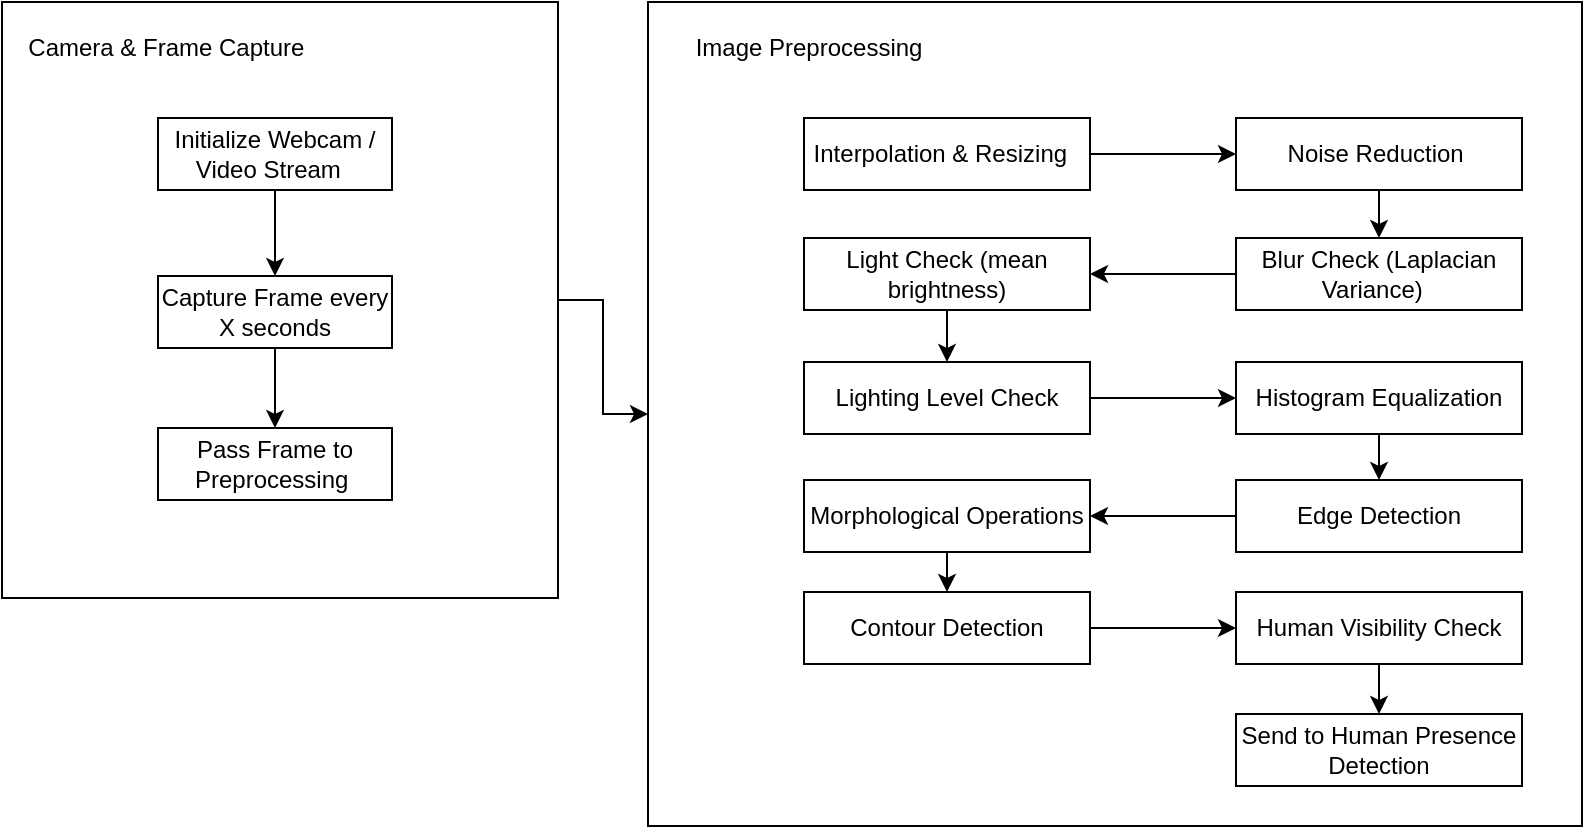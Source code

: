 <mxfile version="28.0.6">
  <diagram name="Page-1" id="HguNIeize-WPRjI2xNGm">
    <mxGraphModel dx="872" dy="477" grid="0" gridSize="10" guides="1" tooltips="1" connect="1" arrows="1" fold="1" page="1" pageScale="1" pageWidth="850" pageHeight="1100" background="none" math="0" shadow="0">
      <root>
        <mxCell id="0" />
        <mxCell id="1" parent="0" />
        <mxCell id="3s5L7GMu_WaEZB_TeZFo-48" value="" style="edgeStyle=orthogonalEdgeStyle;rounded=0;orthogonalLoop=1;jettySize=auto;html=1;" edge="1" parent="1" source="3s5L7GMu_WaEZB_TeZFo-9" target="3s5L7GMu_WaEZB_TeZFo-16">
          <mxGeometry relative="1" as="geometry" />
        </mxCell>
        <mxCell id="3s5L7GMu_WaEZB_TeZFo-9" value="" style="rounded=0;whiteSpace=wrap;html=1;" vertex="1" parent="1">
          <mxGeometry x="25" y="21" width="278" height="298" as="geometry" />
        </mxCell>
        <mxCell id="3s5L7GMu_WaEZB_TeZFo-10" value="&amp;nbsp;Camera &amp;amp; Frame Capture" style="text;html=1;align=center;verticalAlign=middle;resizable=0;points=[];autosize=1;strokeColor=none;fillColor=none;" vertex="1" parent="1">
          <mxGeometry x="25" y="31" width="159" height="26" as="geometry" />
        </mxCell>
        <mxCell id="3s5L7GMu_WaEZB_TeZFo-11" style="edgeStyle=orthogonalEdgeStyle;rounded=0;orthogonalLoop=1;jettySize=auto;html=1;exitX=0.5;exitY=1;exitDx=0;exitDy=0;" edge="1" parent="1" source="3s5L7GMu_WaEZB_TeZFo-12" target="3s5L7GMu_WaEZB_TeZFo-14">
          <mxGeometry relative="1" as="geometry" />
        </mxCell>
        <mxCell id="3s5L7GMu_WaEZB_TeZFo-12" value="Initialize Webcam / Video Stream&amp;nbsp;&amp;nbsp;" style="rounded=0;whiteSpace=wrap;html=1;" vertex="1" parent="1">
          <mxGeometry x="103" y="79" width="117" height="36" as="geometry" />
        </mxCell>
        <mxCell id="3s5L7GMu_WaEZB_TeZFo-13" style="edgeStyle=orthogonalEdgeStyle;rounded=0;orthogonalLoop=1;jettySize=auto;html=1;exitX=0.5;exitY=1;exitDx=0;exitDy=0;" edge="1" parent="1" source="3s5L7GMu_WaEZB_TeZFo-14" target="3s5L7GMu_WaEZB_TeZFo-15">
          <mxGeometry relative="1" as="geometry" />
        </mxCell>
        <mxCell id="3s5L7GMu_WaEZB_TeZFo-14" value="Capture Frame every X seconds" style="rounded=0;whiteSpace=wrap;html=1;" vertex="1" parent="1">
          <mxGeometry x="103" y="158" width="117" height="36" as="geometry" />
        </mxCell>
        <mxCell id="3s5L7GMu_WaEZB_TeZFo-15" value="Pass Frame to Preprocessing&amp;nbsp;" style="rounded=0;whiteSpace=wrap;html=1;" vertex="1" parent="1">
          <mxGeometry x="103" y="234" width="117" height="36" as="geometry" />
        </mxCell>
        <mxCell id="3s5L7GMu_WaEZB_TeZFo-16" value="" style="rounded=0;whiteSpace=wrap;html=1;" vertex="1" parent="1">
          <mxGeometry x="348" y="21" width="467" height="412" as="geometry" />
        </mxCell>
        <mxCell id="3s5L7GMu_WaEZB_TeZFo-17" value="Image Preprocessing" style="text;html=1;align=center;verticalAlign=middle;resizable=0;points=[];autosize=1;strokeColor=none;fillColor=none;" vertex="1" parent="1">
          <mxGeometry x="362" y="31" width="131" height="26" as="geometry" />
        </mxCell>
        <mxCell id="3s5L7GMu_WaEZB_TeZFo-35" value="" style="edgeStyle=orthogonalEdgeStyle;rounded=0;orthogonalLoop=1;jettySize=auto;html=1;" edge="1" parent="1" source="3s5L7GMu_WaEZB_TeZFo-19" target="3s5L7GMu_WaEZB_TeZFo-34">
          <mxGeometry relative="1" as="geometry" />
        </mxCell>
        <mxCell id="3s5L7GMu_WaEZB_TeZFo-19" value="Interpolation &amp;amp; Resizing&amp;nbsp;&amp;nbsp;" style="rounded=0;whiteSpace=wrap;html=1;" vertex="1" parent="1">
          <mxGeometry x="426" y="79" width="143" height="36" as="geometry" />
        </mxCell>
        <mxCell id="3s5L7GMu_WaEZB_TeZFo-39" style="edgeStyle=orthogonalEdgeStyle;rounded=0;orthogonalLoop=1;jettySize=auto;html=1;exitX=0.5;exitY=1;exitDx=0;exitDy=0;" edge="1" parent="1" source="3s5L7GMu_WaEZB_TeZFo-23" target="3s5L7GMu_WaEZB_TeZFo-24">
          <mxGeometry relative="1" as="geometry" />
        </mxCell>
        <mxCell id="3s5L7GMu_WaEZB_TeZFo-23" value="Light Check (mean brightness)" style="rounded=0;whiteSpace=wrap;html=1;" vertex="1" parent="1">
          <mxGeometry x="426" y="139" width="143" height="36" as="geometry" />
        </mxCell>
        <mxCell id="3s5L7GMu_WaEZB_TeZFo-40" value="" style="edgeStyle=orthogonalEdgeStyle;rounded=0;orthogonalLoop=1;jettySize=auto;html=1;" edge="1" parent="1" source="3s5L7GMu_WaEZB_TeZFo-24" target="3s5L7GMu_WaEZB_TeZFo-32">
          <mxGeometry relative="1" as="geometry" />
        </mxCell>
        <mxCell id="3s5L7GMu_WaEZB_TeZFo-24" value="Lighting Level Check" style="rounded=0;whiteSpace=wrap;html=1;" vertex="1" parent="1">
          <mxGeometry x="426" y="201" width="143" height="36" as="geometry" />
        </mxCell>
        <mxCell id="3s5L7GMu_WaEZB_TeZFo-45" style="edgeStyle=orthogonalEdgeStyle;rounded=0;orthogonalLoop=1;jettySize=auto;html=1;exitX=0.5;exitY=1;exitDx=0;exitDy=0;entryX=0.5;entryY=0;entryDx=0;entryDy=0;" edge="1" parent="1" source="3s5L7GMu_WaEZB_TeZFo-26" target="3s5L7GMu_WaEZB_TeZFo-27">
          <mxGeometry relative="1" as="geometry" />
        </mxCell>
        <mxCell id="3s5L7GMu_WaEZB_TeZFo-26" value="Morphological Operations" style="rounded=0;whiteSpace=wrap;html=1;" vertex="1" parent="1">
          <mxGeometry x="426" y="260" width="143" height="36" as="geometry" />
        </mxCell>
        <mxCell id="3s5L7GMu_WaEZB_TeZFo-46" style="edgeStyle=orthogonalEdgeStyle;rounded=0;orthogonalLoop=1;jettySize=auto;html=1;exitX=1;exitY=0.5;exitDx=0;exitDy=0;entryX=0;entryY=0.5;entryDx=0;entryDy=0;" edge="1" parent="1" source="3s5L7GMu_WaEZB_TeZFo-27" target="3s5L7GMu_WaEZB_TeZFo-30">
          <mxGeometry relative="1" as="geometry" />
        </mxCell>
        <mxCell id="3s5L7GMu_WaEZB_TeZFo-27" value="Contour Detection" style="rounded=0;whiteSpace=wrap;html=1;" vertex="1" parent="1">
          <mxGeometry x="426" y="316" width="143" height="36" as="geometry" />
        </mxCell>
        <mxCell id="3s5L7GMu_WaEZB_TeZFo-29" value="Send to Human Presence Detection" style="rounded=0;whiteSpace=wrap;html=1;" vertex="1" parent="1">
          <mxGeometry x="642" y="377" width="143" height="36" as="geometry" />
        </mxCell>
        <mxCell id="3s5L7GMu_WaEZB_TeZFo-47" style="edgeStyle=orthogonalEdgeStyle;rounded=0;orthogonalLoop=1;jettySize=auto;html=1;exitX=0.5;exitY=1;exitDx=0;exitDy=0;entryX=0.5;entryY=0;entryDx=0;entryDy=0;" edge="1" parent="1" source="3s5L7GMu_WaEZB_TeZFo-30" target="3s5L7GMu_WaEZB_TeZFo-29">
          <mxGeometry relative="1" as="geometry" />
        </mxCell>
        <mxCell id="3s5L7GMu_WaEZB_TeZFo-30" value="Human Visibility Check" style="rounded=0;whiteSpace=wrap;html=1;" vertex="1" parent="1">
          <mxGeometry x="642" y="316" width="143" height="36" as="geometry" />
        </mxCell>
        <mxCell id="3s5L7GMu_WaEZB_TeZFo-44" style="edgeStyle=orthogonalEdgeStyle;rounded=0;orthogonalLoop=1;jettySize=auto;html=1;exitX=0;exitY=0.5;exitDx=0;exitDy=0;entryX=1;entryY=0.5;entryDx=0;entryDy=0;" edge="1" parent="1" source="3s5L7GMu_WaEZB_TeZFo-31" target="3s5L7GMu_WaEZB_TeZFo-26">
          <mxGeometry relative="1" as="geometry" />
        </mxCell>
        <mxCell id="3s5L7GMu_WaEZB_TeZFo-31" value="Edge Detection" style="rounded=0;whiteSpace=wrap;html=1;" vertex="1" parent="1">
          <mxGeometry x="642" y="260" width="143" height="36" as="geometry" />
        </mxCell>
        <mxCell id="3s5L7GMu_WaEZB_TeZFo-41" value="" style="edgeStyle=orthogonalEdgeStyle;rounded=0;orthogonalLoop=1;jettySize=auto;html=1;" edge="1" parent="1" source="3s5L7GMu_WaEZB_TeZFo-32" target="3s5L7GMu_WaEZB_TeZFo-31">
          <mxGeometry relative="1" as="geometry" />
        </mxCell>
        <mxCell id="3s5L7GMu_WaEZB_TeZFo-32" value="Histogram Equalization" style="rounded=0;whiteSpace=wrap;html=1;" vertex="1" parent="1">
          <mxGeometry x="642" y="201" width="143" height="36" as="geometry" />
        </mxCell>
        <mxCell id="3s5L7GMu_WaEZB_TeZFo-37" value="" style="edgeStyle=orthogonalEdgeStyle;rounded=0;orthogonalLoop=1;jettySize=auto;html=1;" edge="1" parent="1" source="3s5L7GMu_WaEZB_TeZFo-33" target="3s5L7GMu_WaEZB_TeZFo-23">
          <mxGeometry relative="1" as="geometry" />
        </mxCell>
        <mxCell id="3s5L7GMu_WaEZB_TeZFo-33" value="Blur Check (Laplacian Variance)&amp;nbsp;&amp;nbsp;" style="rounded=0;whiteSpace=wrap;html=1;" vertex="1" parent="1">
          <mxGeometry x="642" y="139" width="143" height="36" as="geometry" />
        </mxCell>
        <mxCell id="3s5L7GMu_WaEZB_TeZFo-36" value="" style="edgeStyle=orthogonalEdgeStyle;rounded=0;orthogonalLoop=1;jettySize=auto;html=1;" edge="1" parent="1" source="3s5L7GMu_WaEZB_TeZFo-34" target="3s5L7GMu_WaEZB_TeZFo-33">
          <mxGeometry relative="1" as="geometry" />
        </mxCell>
        <mxCell id="3s5L7GMu_WaEZB_TeZFo-34" value="Noise Reduction&amp;nbsp;" style="rounded=0;whiteSpace=wrap;html=1;" vertex="1" parent="1">
          <mxGeometry x="642" y="79" width="143" height="36" as="geometry" />
        </mxCell>
      </root>
    </mxGraphModel>
  </diagram>
</mxfile>
